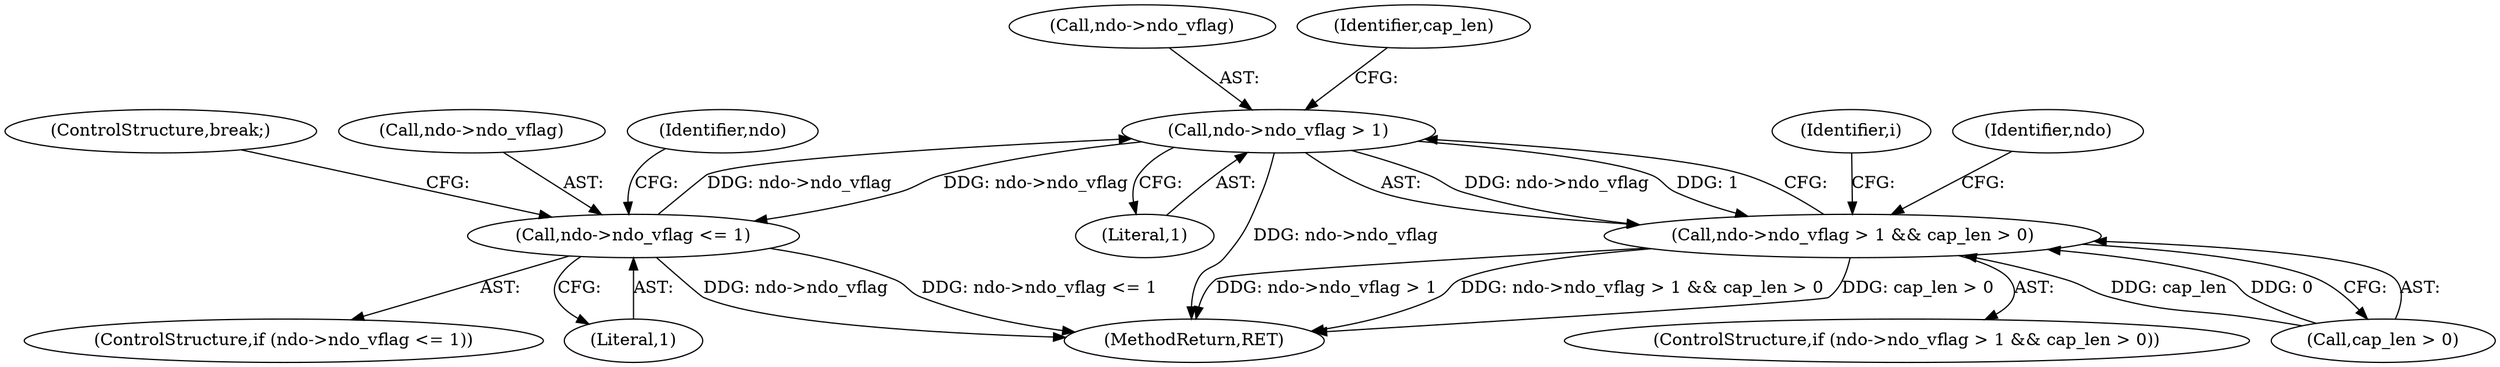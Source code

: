 digraph "0_tcpdump_e3f3b445e2d20ac5d5b7fcb7559ce6beb55da0c9@pointer" {
"1000450" [label="(Call,ndo->ndo_vflag > 1)"];
"1000432" [label="(Call,ndo->ndo_vflag <= 1)"];
"1000450" [label="(Call,ndo->ndo_vflag > 1)"];
"1000449" [label="(Call,ndo->ndo_vflag > 1 && cap_len > 0)"];
"1000432" [label="(Call,ndo->ndo_vflag <= 1)"];
"1000431" [label="(ControlStructure,if (ndo->ndo_vflag <= 1))"];
"1000470" [label="(Identifier,i)"];
"1000436" [label="(Literal,1)"];
"1000433" [label="(Call,ndo->ndo_vflag)"];
"1000455" [label="(Call,cap_len > 0)"];
"1000460" [label="(Identifier,ndo)"];
"1000448" [label="(ControlStructure,if (ndo->ndo_vflag > 1 && cap_len > 0))"];
"1000454" [label="(Literal,1)"];
"1000480" [label="(MethodReturn,RET)"];
"1000438" [label="(Identifier,ndo)"];
"1000450" [label="(Call,ndo->ndo_vflag > 1)"];
"1000451" [label="(Call,ndo->ndo_vflag)"];
"1000449" [label="(Call,ndo->ndo_vflag > 1 && cap_len > 0)"];
"1000456" [label="(Identifier,cap_len)"];
"1000447" [label="(ControlStructure,break;)"];
"1000450" -> "1000449"  [label="AST: "];
"1000450" -> "1000454"  [label="CFG: "];
"1000451" -> "1000450"  [label="AST: "];
"1000454" -> "1000450"  [label="AST: "];
"1000456" -> "1000450"  [label="CFG: "];
"1000449" -> "1000450"  [label="CFG: "];
"1000450" -> "1000480"  [label="DDG: ndo->ndo_vflag"];
"1000450" -> "1000432"  [label="DDG: ndo->ndo_vflag"];
"1000450" -> "1000449"  [label="DDG: ndo->ndo_vflag"];
"1000450" -> "1000449"  [label="DDG: 1"];
"1000432" -> "1000450"  [label="DDG: ndo->ndo_vflag"];
"1000432" -> "1000431"  [label="AST: "];
"1000432" -> "1000436"  [label="CFG: "];
"1000433" -> "1000432"  [label="AST: "];
"1000436" -> "1000432"  [label="AST: "];
"1000438" -> "1000432"  [label="CFG: "];
"1000447" -> "1000432"  [label="CFG: "];
"1000432" -> "1000480"  [label="DDG: ndo->ndo_vflag <= 1"];
"1000432" -> "1000480"  [label="DDG: ndo->ndo_vflag"];
"1000449" -> "1000448"  [label="AST: "];
"1000449" -> "1000455"  [label="CFG: "];
"1000455" -> "1000449"  [label="AST: "];
"1000460" -> "1000449"  [label="CFG: "];
"1000470" -> "1000449"  [label="CFG: "];
"1000449" -> "1000480"  [label="DDG: cap_len > 0"];
"1000449" -> "1000480"  [label="DDG: ndo->ndo_vflag > 1"];
"1000449" -> "1000480"  [label="DDG: ndo->ndo_vflag > 1 && cap_len > 0"];
"1000455" -> "1000449"  [label="DDG: cap_len"];
"1000455" -> "1000449"  [label="DDG: 0"];
}
